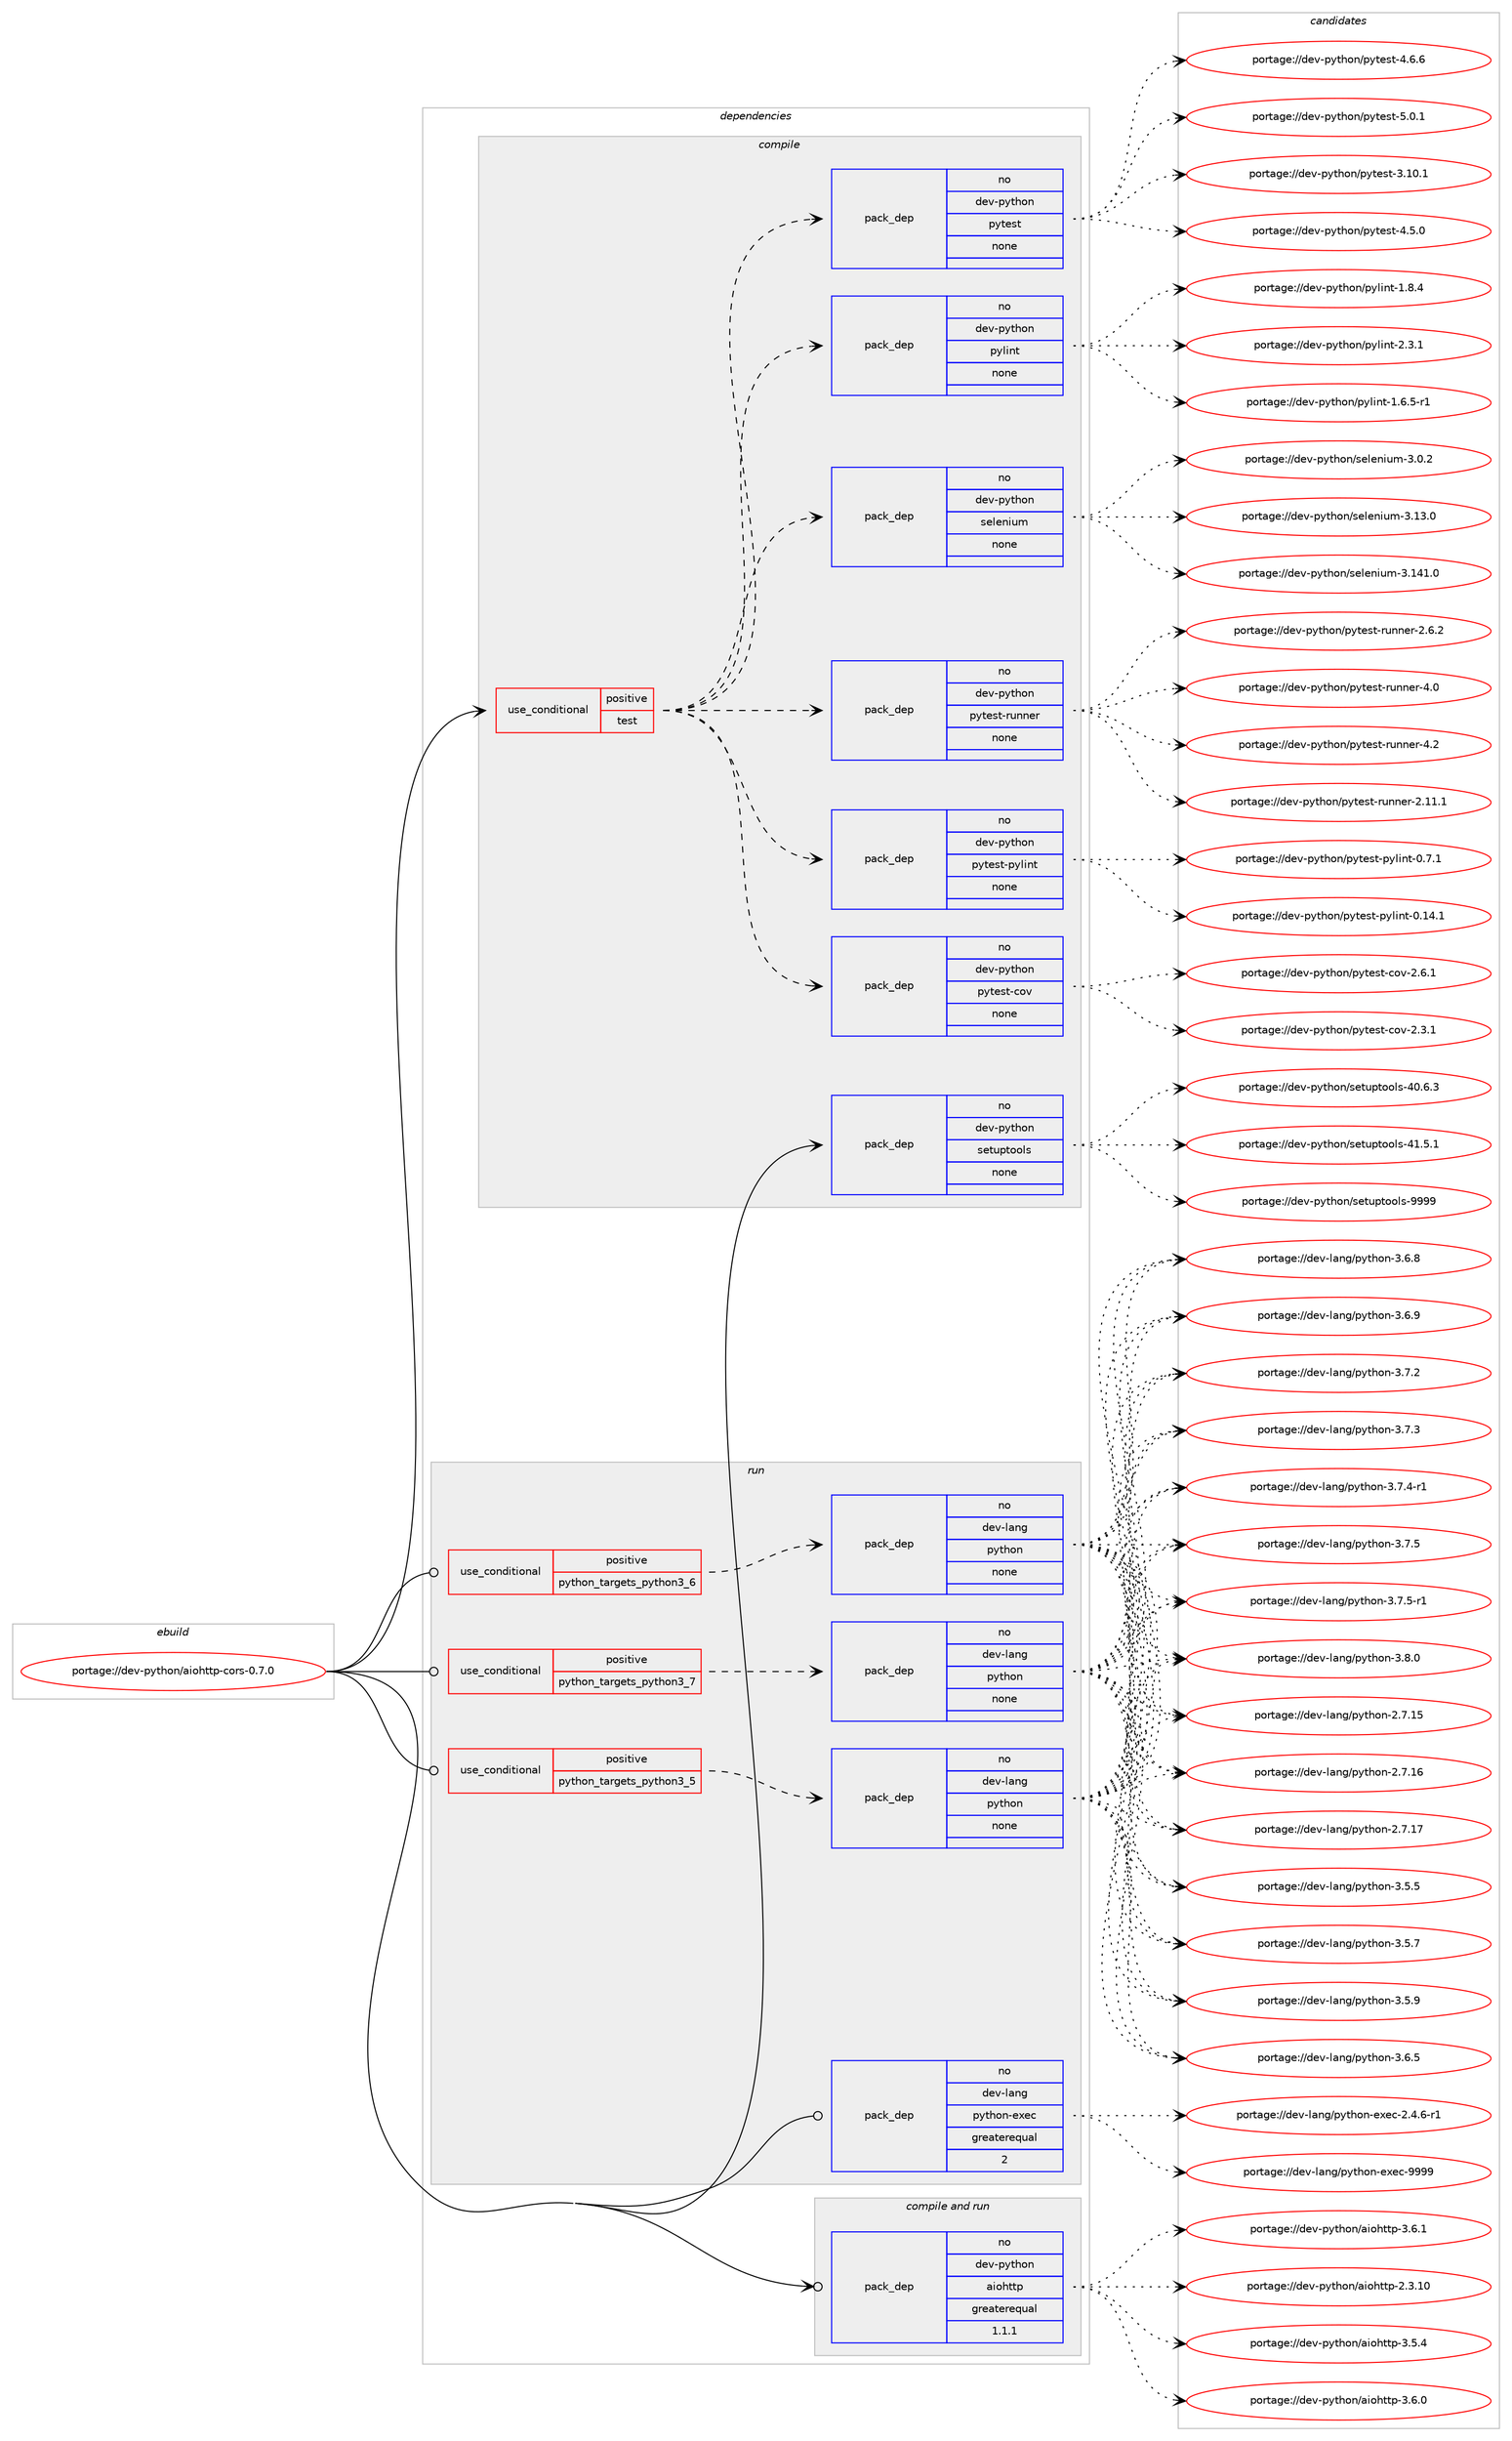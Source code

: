 digraph prolog {

# *************
# Graph options
# *************

newrank=true;
concentrate=true;
compound=true;
graph [rankdir=LR,fontname=Helvetica,fontsize=10,ranksep=1.5];#, ranksep=2.5, nodesep=0.2];
edge  [arrowhead=vee];
node  [fontname=Helvetica,fontsize=10];

# **********
# The ebuild
# **********

subgraph cluster_leftcol {
color=gray;
rank=same;
label=<<i>ebuild</i>>;
id [label="portage://dev-python/aiohttp-cors-0.7.0", color=red, width=4, href="../dev-python/aiohttp-cors-0.7.0.svg"];
}

# ****************
# The dependencies
# ****************

subgraph cluster_midcol {
color=gray;
label=<<i>dependencies</i>>;
subgraph cluster_compile {
fillcolor="#eeeeee";
style=filled;
label=<<i>compile</i>>;
subgraph cond25273 {
dependency128723 [label=<<TABLE BORDER="0" CELLBORDER="1" CELLSPACING="0" CELLPADDING="4"><TR><TD ROWSPAN="3" CELLPADDING="10">use_conditional</TD></TR><TR><TD>positive</TD></TR><TR><TD>test</TD></TR></TABLE>>, shape=none, color=red];
subgraph pack100145 {
dependency128724 [label=<<TABLE BORDER="0" CELLBORDER="1" CELLSPACING="0" CELLPADDING="4" WIDTH="220"><TR><TD ROWSPAN="6" CELLPADDING="30">pack_dep</TD></TR><TR><TD WIDTH="110">no</TD></TR><TR><TD>dev-python</TD></TR><TR><TD>pylint</TD></TR><TR><TD>none</TD></TR><TR><TD></TD></TR></TABLE>>, shape=none, color=blue];
}
dependency128723:e -> dependency128724:w [weight=20,style="dashed",arrowhead="vee"];
subgraph pack100146 {
dependency128725 [label=<<TABLE BORDER="0" CELLBORDER="1" CELLSPACING="0" CELLPADDING="4" WIDTH="220"><TR><TD ROWSPAN="6" CELLPADDING="30">pack_dep</TD></TR><TR><TD WIDTH="110">no</TD></TR><TR><TD>dev-python</TD></TR><TR><TD>pytest</TD></TR><TR><TD>none</TD></TR><TR><TD></TD></TR></TABLE>>, shape=none, color=blue];
}
dependency128723:e -> dependency128725:w [weight=20,style="dashed",arrowhead="vee"];
subgraph pack100147 {
dependency128726 [label=<<TABLE BORDER="0" CELLBORDER="1" CELLSPACING="0" CELLPADDING="4" WIDTH="220"><TR><TD ROWSPAN="6" CELLPADDING="30">pack_dep</TD></TR><TR><TD WIDTH="110">no</TD></TR><TR><TD>dev-python</TD></TR><TR><TD>pytest-cov</TD></TR><TR><TD>none</TD></TR><TR><TD></TD></TR></TABLE>>, shape=none, color=blue];
}
dependency128723:e -> dependency128726:w [weight=20,style="dashed",arrowhead="vee"];
subgraph pack100148 {
dependency128727 [label=<<TABLE BORDER="0" CELLBORDER="1" CELLSPACING="0" CELLPADDING="4" WIDTH="220"><TR><TD ROWSPAN="6" CELLPADDING="30">pack_dep</TD></TR><TR><TD WIDTH="110">no</TD></TR><TR><TD>dev-python</TD></TR><TR><TD>pytest-pylint</TD></TR><TR><TD>none</TD></TR><TR><TD></TD></TR></TABLE>>, shape=none, color=blue];
}
dependency128723:e -> dependency128727:w [weight=20,style="dashed",arrowhead="vee"];
subgraph pack100149 {
dependency128728 [label=<<TABLE BORDER="0" CELLBORDER="1" CELLSPACING="0" CELLPADDING="4" WIDTH="220"><TR><TD ROWSPAN="6" CELLPADDING="30">pack_dep</TD></TR><TR><TD WIDTH="110">no</TD></TR><TR><TD>dev-python</TD></TR><TR><TD>pytest-runner</TD></TR><TR><TD>none</TD></TR><TR><TD></TD></TR></TABLE>>, shape=none, color=blue];
}
dependency128723:e -> dependency128728:w [weight=20,style="dashed",arrowhead="vee"];
subgraph pack100150 {
dependency128729 [label=<<TABLE BORDER="0" CELLBORDER="1" CELLSPACING="0" CELLPADDING="4" WIDTH="220"><TR><TD ROWSPAN="6" CELLPADDING="30">pack_dep</TD></TR><TR><TD WIDTH="110">no</TD></TR><TR><TD>dev-python</TD></TR><TR><TD>selenium</TD></TR><TR><TD>none</TD></TR><TR><TD></TD></TR></TABLE>>, shape=none, color=blue];
}
dependency128723:e -> dependency128729:w [weight=20,style="dashed",arrowhead="vee"];
}
id:e -> dependency128723:w [weight=20,style="solid",arrowhead="vee"];
subgraph pack100151 {
dependency128730 [label=<<TABLE BORDER="0" CELLBORDER="1" CELLSPACING="0" CELLPADDING="4" WIDTH="220"><TR><TD ROWSPAN="6" CELLPADDING="30">pack_dep</TD></TR><TR><TD WIDTH="110">no</TD></TR><TR><TD>dev-python</TD></TR><TR><TD>setuptools</TD></TR><TR><TD>none</TD></TR><TR><TD></TD></TR></TABLE>>, shape=none, color=blue];
}
id:e -> dependency128730:w [weight=20,style="solid",arrowhead="vee"];
}
subgraph cluster_compileandrun {
fillcolor="#eeeeee";
style=filled;
label=<<i>compile and run</i>>;
subgraph pack100152 {
dependency128731 [label=<<TABLE BORDER="0" CELLBORDER="1" CELLSPACING="0" CELLPADDING="4" WIDTH="220"><TR><TD ROWSPAN="6" CELLPADDING="30">pack_dep</TD></TR><TR><TD WIDTH="110">no</TD></TR><TR><TD>dev-python</TD></TR><TR><TD>aiohttp</TD></TR><TR><TD>greaterequal</TD></TR><TR><TD>1.1.1</TD></TR></TABLE>>, shape=none, color=blue];
}
id:e -> dependency128731:w [weight=20,style="solid",arrowhead="odotvee"];
}
subgraph cluster_run {
fillcolor="#eeeeee";
style=filled;
label=<<i>run</i>>;
subgraph cond25274 {
dependency128732 [label=<<TABLE BORDER="0" CELLBORDER="1" CELLSPACING="0" CELLPADDING="4"><TR><TD ROWSPAN="3" CELLPADDING="10">use_conditional</TD></TR><TR><TD>positive</TD></TR><TR><TD>python_targets_python3_5</TD></TR></TABLE>>, shape=none, color=red];
subgraph pack100153 {
dependency128733 [label=<<TABLE BORDER="0" CELLBORDER="1" CELLSPACING="0" CELLPADDING="4" WIDTH="220"><TR><TD ROWSPAN="6" CELLPADDING="30">pack_dep</TD></TR><TR><TD WIDTH="110">no</TD></TR><TR><TD>dev-lang</TD></TR><TR><TD>python</TD></TR><TR><TD>none</TD></TR><TR><TD></TD></TR></TABLE>>, shape=none, color=blue];
}
dependency128732:e -> dependency128733:w [weight=20,style="dashed",arrowhead="vee"];
}
id:e -> dependency128732:w [weight=20,style="solid",arrowhead="odot"];
subgraph cond25275 {
dependency128734 [label=<<TABLE BORDER="0" CELLBORDER="1" CELLSPACING="0" CELLPADDING="4"><TR><TD ROWSPAN="3" CELLPADDING="10">use_conditional</TD></TR><TR><TD>positive</TD></TR><TR><TD>python_targets_python3_6</TD></TR></TABLE>>, shape=none, color=red];
subgraph pack100154 {
dependency128735 [label=<<TABLE BORDER="0" CELLBORDER="1" CELLSPACING="0" CELLPADDING="4" WIDTH="220"><TR><TD ROWSPAN="6" CELLPADDING="30">pack_dep</TD></TR><TR><TD WIDTH="110">no</TD></TR><TR><TD>dev-lang</TD></TR><TR><TD>python</TD></TR><TR><TD>none</TD></TR><TR><TD></TD></TR></TABLE>>, shape=none, color=blue];
}
dependency128734:e -> dependency128735:w [weight=20,style="dashed",arrowhead="vee"];
}
id:e -> dependency128734:w [weight=20,style="solid",arrowhead="odot"];
subgraph cond25276 {
dependency128736 [label=<<TABLE BORDER="0" CELLBORDER="1" CELLSPACING="0" CELLPADDING="4"><TR><TD ROWSPAN="3" CELLPADDING="10">use_conditional</TD></TR><TR><TD>positive</TD></TR><TR><TD>python_targets_python3_7</TD></TR></TABLE>>, shape=none, color=red];
subgraph pack100155 {
dependency128737 [label=<<TABLE BORDER="0" CELLBORDER="1" CELLSPACING="0" CELLPADDING="4" WIDTH="220"><TR><TD ROWSPAN="6" CELLPADDING="30">pack_dep</TD></TR><TR><TD WIDTH="110">no</TD></TR><TR><TD>dev-lang</TD></TR><TR><TD>python</TD></TR><TR><TD>none</TD></TR><TR><TD></TD></TR></TABLE>>, shape=none, color=blue];
}
dependency128736:e -> dependency128737:w [weight=20,style="dashed",arrowhead="vee"];
}
id:e -> dependency128736:w [weight=20,style="solid",arrowhead="odot"];
subgraph pack100156 {
dependency128738 [label=<<TABLE BORDER="0" CELLBORDER="1" CELLSPACING="0" CELLPADDING="4" WIDTH="220"><TR><TD ROWSPAN="6" CELLPADDING="30">pack_dep</TD></TR><TR><TD WIDTH="110">no</TD></TR><TR><TD>dev-lang</TD></TR><TR><TD>python-exec</TD></TR><TR><TD>greaterequal</TD></TR><TR><TD>2</TD></TR></TABLE>>, shape=none, color=blue];
}
id:e -> dependency128738:w [weight=20,style="solid",arrowhead="odot"];
}
}

# **************
# The candidates
# **************

subgraph cluster_choices {
rank=same;
color=gray;
label=<<i>candidates</i>>;

subgraph choice100145 {
color=black;
nodesep=1;
choiceportage10010111845112121116104111110471121211081051101164549465446534511449 [label="portage://dev-python/pylint-1.6.5-r1", color=red, width=4,href="../dev-python/pylint-1.6.5-r1.svg"];
choiceportage1001011184511212111610411111047112121108105110116454946564652 [label="portage://dev-python/pylint-1.8.4", color=red, width=4,href="../dev-python/pylint-1.8.4.svg"];
choiceportage1001011184511212111610411111047112121108105110116455046514649 [label="portage://dev-python/pylint-2.3.1", color=red, width=4,href="../dev-python/pylint-2.3.1.svg"];
dependency128724:e -> choiceportage10010111845112121116104111110471121211081051101164549465446534511449:w [style=dotted,weight="100"];
dependency128724:e -> choiceportage1001011184511212111610411111047112121108105110116454946564652:w [style=dotted,weight="100"];
dependency128724:e -> choiceportage1001011184511212111610411111047112121108105110116455046514649:w [style=dotted,weight="100"];
}
subgraph choice100146 {
color=black;
nodesep=1;
choiceportage100101118451121211161041111104711212111610111511645514649484649 [label="portage://dev-python/pytest-3.10.1", color=red, width=4,href="../dev-python/pytest-3.10.1.svg"];
choiceportage1001011184511212111610411111047112121116101115116455246534648 [label="portage://dev-python/pytest-4.5.0", color=red, width=4,href="../dev-python/pytest-4.5.0.svg"];
choiceportage1001011184511212111610411111047112121116101115116455246544654 [label="portage://dev-python/pytest-4.6.6", color=red, width=4,href="../dev-python/pytest-4.6.6.svg"];
choiceportage1001011184511212111610411111047112121116101115116455346484649 [label="portage://dev-python/pytest-5.0.1", color=red, width=4,href="../dev-python/pytest-5.0.1.svg"];
dependency128725:e -> choiceportage100101118451121211161041111104711212111610111511645514649484649:w [style=dotted,weight="100"];
dependency128725:e -> choiceportage1001011184511212111610411111047112121116101115116455246534648:w [style=dotted,weight="100"];
dependency128725:e -> choiceportage1001011184511212111610411111047112121116101115116455246544654:w [style=dotted,weight="100"];
dependency128725:e -> choiceportage1001011184511212111610411111047112121116101115116455346484649:w [style=dotted,weight="100"];
}
subgraph choice100147 {
color=black;
nodesep=1;
choiceportage10010111845112121116104111110471121211161011151164599111118455046514649 [label="portage://dev-python/pytest-cov-2.3.1", color=red, width=4,href="../dev-python/pytest-cov-2.3.1.svg"];
choiceportage10010111845112121116104111110471121211161011151164599111118455046544649 [label="portage://dev-python/pytest-cov-2.6.1", color=red, width=4,href="../dev-python/pytest-cov-2.6.1.svg"];
dependency128726:e -> choiceportage10010111845112121116104111110471121211161011151164599111118455046514649:w [style=dotted,weight="100"];
dependency128726:e -> choiceportage10010111845112121116104111110471121211161011151164599111118455046544649:w [style=dotted,weight="100"];
}
subgraph choice100148 {
color=black;
nodesep=1;
choiceportage10010111845112121116104111110471121211161011151164511212110810511011645484649524649 [label="portage://dev-python/pytest-pylint-0.14.1", color=red, width=4,href="../dev-python/pytest-pylint-0.14.1.svg"];
choiceportage100101118451121211161041111104711212111610111511645112121108105110116454846554649 [label="portage://dev-python/pytest-pylint-0.7.1", color=red, width=4,href="../dev-python/pytest-pylint-0.7.1.svg"];
dependency128727:e -> choiceportage10010111845112121116104111110471121211161011151164511212110810511011645484649524649:w [style=dotted,weight="100"];
dependency128727:e -> choiceportage100101118451121211161041111104711212111610111511645112121108105110116454846554649:w [style=dotted,weight="100"];
}
subgraph choice100149 {
color=black;
nodesep=1;
choiceportage10010111845112121116104111110471121211161011151164511411711011010111445504649494649 [label="portage://dev-python/pytest-runner-2.11.1", color=red, width=4,href="../dev-python/pytest-runner-2.11.1.svg"];
choiceportage100101118451121211161041111104711212111610111511645114117110110101114455046544650 [label="portage://dev-python/pytest-runner-2.6.2", color=red, width=4,href="../dev-python/pytest-runner-2.6.2.svg"];
choiceportage10010111845112121116104111110471121211161011151164511411711011010111445524648 [label="portage://dev-python/pytest-runner-4.0", color=red, width=4,href="../dev-python/pytest-runner-4.0.svg"];
choiceportage10010111845112121116104111110471121211161011151164511411711011010111445524650 [label="portage://dev-python/pytest-runner-4.2", color=red, width=4,href="../dev-python/pytest-runner-4.2.svg"];
dependency128728:e -> choiceportage10010111845112121116104111110471121211161011151164511411711011010111445504649494649:w [style=dotted,weight="100"];
dependency128728:e -> choiceportage100101118451121211161041111104711212111610111511645114117110110101114455046544650:w [style=dotted,weight="100"];
dependency128728:e -> choiceportage10010111845112121116104111110471121211161011151164511411711011010111445524648:w [style=dotted,weight="100"];
dependency128728:e -> choiceportage10010111845112121116104111110471121211161011151164511411711011010111445524650:w [style=dotted,weight="100"];
}
subgraph choice100150 {
color=black;
nodesep=1;
choiceportage1001011184511212111610411111047115101108101110105117109455146484650 [label="portage://dev-python/selenium-3.0.2", color=red, width=4,href="../dev-python/selenium-3.0.2.svg"];
choiceportage100101118451121211161041111104711510110810111010511710945514649514648 [label="portage://dev-python/selenium-3.13.0", color=red, width=4,href="../dev-python/selenium-3.13.0.svg"];
choiceportage10010111845112121116104111110471151011081011101051171094551464952494648 [label="portage://dev-python/selenium-3.141.0", color=red, width=4,href="../dev-python/selenium-3.141.0.svg"];
dependency128729:e -> choiceportage1001011184511212111610411111047115101108101110105117109455146484650:w [style=dotted,weight="100"];
dependency128729:e -> choiceportage100101118451121211161041111104711510110810111010511710945514649514648:w [style=dotted,weight="100"];
dependency128729:e -> choiceportage10010111845112121116104111110471151011081011101051171094551464952494648:w [style=dotted,weight="100"];
}
subgraph choice100151 {
color=black;
nodesep=1;
choiceportage100101118451121211161041111104711510111611711211611111110811545524846544651 [label="portage://dev-python/setuptools-40.6.3", color=red, width=4,href="../dev-python/setuptools-40.6.3.svg"];
choiceportage100101118451121211161041111104711510111611711211611111110811545524946534649 [label="portage://dev-python/setuptools-41.5.1", color=red, width=4,href="../dev-python/setuptools-41.5.1.svg"];
choiceportage10010111845112121116104111110471151011161171121161111111081154557575757 [label="portage://dev-python/setuptools-9999", color=red, width=4,href="../dev-python/setuptools-9999.svg"];
dependency128730:e -> choiceportage100101118451121211161041111104711510111611711211611111110811545524846544651:w [style=dotted,weight="100"];
dependency128730:e -> choiceportage100101118451121211161041111104711510111611711211611111110811545524946534649:w [style=dotted,weight="100"];
dependency128730:e -> choiceportage10010111845112121116104111110471151011161171121161111111081154557575757:w [style=dotted,weight="100"];
}
subgraph choice100152 {
color=black;
nodesep=1;
choiceportage10010111845112121116104111110479710511110411611611245504651464948 [label="portage://dev-python/aiohttp-2.3.10", color=red, width=4,href="../dev-python/aiohttp-2.3.10.svg"];
choiceportage100101118451121211161041111104797105111104116116112455146534652 [label="portage://dev-python/aiohttp-3.5.4", color=red, width=4,href="../dev-python/aiohttp-3.5.4.svg"];
choiceportage100101118451121211161041111104797105111104116116112455146544648 [label="portage://dev-python/aiohttp-3.6.0", color=red, width=4,href="../dev-python/aiohttp-3.6.0.svg"];
choiceportage100101118451121211161041111104797105111104116116112455146544649 [label="portage://dev-python/aiohttp-3.6.1", color=red, width=4,href="../dev-python/aiohttp-3.6.1.svg"];
dependency128731:e -> choiceportage10010111845112121116104111110479710511110411611611245504651464948:w [style=dotted,weight="100"];
dependency128731:e -> choiceportage100101118451121211161041111104797105111104116116112455146534652:w [style=dotted,weight="100"];
dependency128731:e -> choiceportage100101118451121211161041111104797105111104116116112455146544648:w [style=dotted,weight="100"];
dependency128731:e -> choiceportage100101118451121211161041111104797105111104116116112455146544649:w [style=dotted,weight="100"];
}
subgraph choice100153 {
color=black;
nodesep=1;
choiceportage10010111845108971101034711212111610411111045504655464953 [label="portage://dev-lang/python-2.7.15", color=red, width=4,href="../dev-lang/python-2.7.15.svg"];
choiceportage10010111845108971101034711212111610411111045504655464954 [label="portage://dev-lang/python-2.7.16", color=red, width=4,href="../dev-lang/python-2.7.16.svg"];
choiceportage10010111845108971101034711212111610411111045504655464955 [label="portage://dev-lang/python-2.7.17", color=red, width=4,href="../dev-lang/python-2.7.17.svg"];
choiceportage100101118451089711010347112121116104111110455146534653 [label="portage://dev-lang/python-3.5.5", color=red, width=4,href="../dev-lang/python-3.5.5.svg"];
choiceportage100101118451089711010347112121116104111110455146534655 [label="portage://dev-lang/python-3.5.7", color=red, width=4,href="../dev-lang/python-3.5.7.svg"];
choiceportage100101118451089711010347112121116104111110455146534657 [label="portage://dev-lang/python-3.5.9", color=red, width=4,href="../dev-lang/python-3.5.9.svg"];
choiceportage100101118451089711010347112121116104111110455146544653 [label="portage://dev-lang/python-3.6.5", color=red, width=4,href="../dev-lang/python-3.6.5.svg"];
choiceportage100101118451089711010347112121116104111110455146544656 [label="portage://dev-lang/python-3.6.8", color=red, width=4,href="../dev-lang/python-3.6.8.svg"];
choiceportage100101118451089711010347112121116104111110455146544657 [label="portage://dev-lang/python-3.6.9", color=red, width=4,href="../dev-lang/python-3.6.9.svg"];
choiceportage100101118451089711010347112121116104111110455146554650 [label="portage://dev-lang/python-3.7.2", color=red, width=4,href="../dev-lang/python-3.7.2.svg"];
choiceportage100101118451089711010347112121116104111110455146554651 [label="portage://dev-lang/python-3.7.3", color=red, width=4,href="../dev-lang/python-3.7.3.svg"];
choiceportage1001011184510897110103471121211161041111104551465546524511449 [label="portage://dev-lang/python-3.7.4-r1", color=red, width=4,href="../dev-lang/python-3.7.4-r1.svg"];
choiceportage100101118451089711010347112121116104111110455146554653 [label="portage://dev-lang/python-3.7.5", color=red, width=4,href="../dev-lang/python-3.7.5.svg"];
choiceportage1001011184510897110103471121211161041111104551465546534511449 [label="portage://dev-lang/python-3.7.5-r1", color=red, width=4,href="../dev-lang/python-3.7.5-r1.svg"];
choiceportage100101118451089711010347112121116104111110455146564648 [label="portage://dev-lang/python-3.8.0", color=red, width=4,href="../dev-lang/python-3.8.0.svg"];
dependency128733:e -> choiceportage10010111845108971101034711212111610411111045504655464953:w [style=dotted,weight="100"];
dependency128733:e -> choiceportage10010111845108971101034711212111610411111045504655464954:w [style=dotted,weight="100"];
dependency128733:e -> choiceportage10010111845108971101034711212111610411111045504655464955:w [style=dotted,weight="100"];
dependency128733:e -> choiceportage100101118451089711010347112121116104111110455146534653:w [style=dotted,weight="100"];
dependency128733:e -> choiceportage100101118451089711010347112121116104111110455146534655:w [style=dotted,weight="100"];
dependency128733:e -> choiceportage100101118451089711010347112121116104111110455146534657:w [style=dotted,weight="100"];
dependency128733:e -> choiceportage100101118451089711010347112121116104111110455146544653:w [style=dotted,weight="100"];
dependency128733:e -> choiceportage100101118451089711010347112121116104111110455146544656:w [style=dotted,weight="100"];
dependency128733:e -> choiceportage100101118451089711010347112121116104111110455146544657:w [style=dotted,weight="100"];
dependency128733:e -> choiceportage100101118451089711010347112121116104111110455146554650:w [style=dotted,weight="100"];
dependency128733:e -> choiceportage100101118451089711010347112121116104111110455146554651:w [style=dotted,weight="100"];
dependency128733:e -> choiceportage1001011184510897110103471121211161041111104551465546524511449:w [style=dotted,weight="100"];
dependency128733:e -> choiceportage100101118451089711010347112121116104111110455146554653:w [style=dotted,weight="100"];
dependency128733:e -> choiceportage1001011184510897110103471121211161041111104551465546534511449:w [style=dotted,weight="100"];
dependency128733:e -> choiceportage100101118451089711010347112121116104111110455146564648:w [style=dotted,weight="100"];
}
subgraph choice100154 {
color=black;
nodesep=1;
choiceportage10010111845108971101034711212111610411111045504655464953 [label="portage://dev-lang/python-2.7.15", color=red, width=4,href="../dev-lang/python-2.7.15.svg"];
choiceportage10010111845108971101034711212111610411111045504655464954 [label="portage://dev-lang/python-2.7.16", color=red, width=4,href="../dev-lang/python-2.7.16.svg"];
choiceportage10010111845108971101034711212111610411111045504655464955 [label="portage://dev-lang/python-2.7.17", color=red, width=4,href="../dev-lang/python-2.7.17.svg"];
choiceportage100101118451089711010347112121116104111110455146534653 [label="portage://dev-lang/python-3.5.5", color=red, width=4,href="../dev-lang/python-3.5.5.svg"];
choiceportage100101118451089711010347112121116104111110455146534655 [label="portage://dev-lang/python-3.5.7", color=red, width=4,href="../dev-lang/python-3.5.7.svg"];
choiceportage100101118451089711010347112121116104111110455146534657 [label="portage://dev-lang/python-3.5.9", color=red, width=4,href="../dev-lang/python-3.5.9.svg"];
choiceportage100101118451089711010347112121116104111110455146544653 [label="portage://dev-lang/python-3.6.5", color=red, width=4,href="../dev-lang/python-3.6.5.svg"];
choiceportage100101118451089711010347112121116104111110455146544656 [label="portage://dev-lang/python-3.6.8", color=red, width=4,href="../dev-lang/python-3.6.8.svg"];
choiceportage100101118451089711010347112121116104111110455146544657 [label="portage://dev-lang/python-3.6.9", color=red, width=4,href="../dev-lang/python-3.6.9.svg"];
choiceportage100101118451089711010347112121116104111110455146554650 [label="portage://dev-lang/python-3.7.2", color=red, width=4,href="../dev-lang/python-3.7.2.svg"];
choiceportage100101118451089711010347112121116104111110455146554651 [label="portage://dev-lang/python-3.7.3", color=red, width=4,href="../dev-lang/python-3.7.3.svg"];
choiceportage1001011184510897110103471121211161041111104551465546524511449 [label="portage://dev-lang/python-3.7.4-r1", color=red, width=4,href="../dev-lang/python-3.7.4-r1.svg"];
choiceportage100101118451089711010347112121116104111110455146554653 [label="portage://dev-lang/python-3.7.5", color=red, width=4,href="../dev-lang/python-3.7.5.svg"];
choiceportage1001011184510897110103471121211161041111104551465546534511449 [label="portage://dev-lang/python-3.7.5-r1", color=red, width=4,href="../dev-lang/python-3.7.5-r1.svg"];
choiceportage100101118451089711010347112121116104111110455146564648 [label="portage://dev-lang/python-3.8.0", color=red, width=4,href="../dev-lang/python-3.8.0.svg"];
dependency128735:e -> choiceportage10010111845108971101034711212111610411111045504655464953:w [style=dotted,weight="100"];
dependency128735:e -> choiceportage10010111845108971101034711212111610411111045504655464954:w [style=dotted,weight="100"];
dependency128735:e -> choiceportage10010111845108971101034711212111610411111045504655464955:w [style=dotted,weight="100"];
dependency128735:e -> choiceportage100101118451089711010347112121116104111110455146534653:w [style=dotted,weight="100"];
dependency128735:e -> choiceportage100101118451089711010347112121116104111110455146534655:w [style=dotted,weight="100"];
dependency128735:e -> choiceportage100101118451089711010347112121116104111110455146534657:w [style=dotted,weight="100"];
dependency128735:e -> choiceportage100101118451089711010347112121116104111110455146544653:w [style=dotted,weight="100"];
dependency128735:e -> choiceportage100101118451089711010347112121116104111110455146544656:w [style=dotted,weight="100"];
dependency128735:e -> choiceportage100101118451089711010347112121116104111110455146544657:w [style=dotted,weight="100"];
dependency128735:e -> choiceportage100101118451089711010347112121116104111110455146554650:w [style=dotted,weight="100"];
dependency128735:e -> choiceportage100101118451089711010347112121116104111110455146554651:w [style=dotted,weight="100"];
dependency128735:e -> choiceportage1001011184510897110103471121211161041111104551465546524511449:w [style=dotted,weight="100"];
dependency128735:e -> choiceportage100101118451089711010347112121116104111110455146554653:w [style=dotted,weight="100"];
dependency128735:e -> choiceportage1001011184510897110103471121211161041111104551465546534511449:w [style=dotted,weight="100"];
dependency128735:e -> choiceportage100101118451089711010347112121116104111110455146564648:w [style=dotted,weight="100"];
}
subgraph choice100155 {
color=black;
nodesep=1;
choiceportage10010111845108971101034711212111610411111045504655464953 [label="portage://dev-lang/python-2.7.15", color=red, width=4,href="../dev-lang/python-2.7.15.svg"];
choiceportage10010111845108971101034711212111610411111045504655464954 [label="portage://dev-lang/python-2.7.16", color=red, width=4,href="../dev-lang/python-2.7.16.svg"];
choiceportage10010111845108971101034711212111610411111045504655464955 [label="portage://dev-lang/python-2.7.17", color=red, width=4,href="../dev-lang/python-2.7.17.svg"];
choiceportage100101118451089711010347112121116104111110455146534653 [label="portage://dev-lang/python-3.5.5", color=red, width=4,href="../dev-lang/python-3.5.5.svg"];
choiceportage100101118451089711010347112121116104111110455146534655 [label="portage://dev-lang/python-3.5.7", color=red, width=4,href="../dev-lang/python-3.5.7.svg"];
choiceportage100101118451089711010347112121116104111110455146534657 [label="portage://dev-lang/python-3.5.9", color=red, width=4,href="../dev-lang/python-3.5.9.svg"];
choiceportage100101118451089711010347112121116104111110455146544653 [label="portage://dev-lang/python-3.6.5", color=red, width=4,href="../dev-lang/python-3.6.5.svg"];
choiceportage100101118451089711010347112121116104111110455146544656 [label="portage://dev-lang/python-3.6.8", color=red, width=4,href="../dev-lang/python-3.6.8.svg"];
choiceportage100101118451089711010347112121116104111110455146544657 [label="portage://dev-lang/python-3.6.9", color=red, width=4,href="../dev-lang/python-3.6.9.svg"];
choiceportage100101118451089711010347112121116104111110455146554650 [label="portage://dev-lang/python-3.7.2", color=red, width=4,href="../dev-lang/python-3.7.2.svg"];
choiceportage100101118451089711010347112121116104111110455146554651 [label="portage://dev-lang/python-3.7.3", color=red, width=4,href="../dev-lang/python-3.7.3.svg"];
choiceportage1001011184510897110103471121211161041111104551465546524511449 [label="portage://dev-lang/python-3.7.4-r1", color=red, width=4,href="../dev-lang/python-3.7.4-r1.svg"];
choiceportage100101118451089711010347112121116104111110455146554653 [label="portage://dev-lang/python-3.7.5", color=red, width=4,href="../dev-lang/python-3.7.5.svg"];
choiceportage1001011184510897110103471121211161041111104551465546534511449 [label="portage://dev-lang/python-3.7.5-r1", color=red, width=4,href="../dev-lang/python-3.7.5-r1.svg"];
choiceportage100101118451089711010347112121116104111110455146564648 [label="portage://dev-lang/python-3.8.0", color=red, width=4,href="../dev-lang/python-3.8.0.svg"];
dependency128737:e -> choiceportage10010111845108971101034711212111610411111045504655464953:w [style=dotted,weight="100"];
dependency128737:e -> choiceportage10010111845108971101034711212111610411111045504655464954:w [style=dotted,weight="100"];
dependency128737:e -> choiceportage10010111845108971101034711212111610411111045504655464955:w [style=dotted,weight="100"];
dependency128737:e -> choiceportage100101118451089711010347112121116104111110455146534653:w [style=dotted,weight="100"];
dependency128737:e -> choiceportage100101118451089711010347112121116104111110455146534655:w [style=dotted,weight="100"];
dependency128737:e -> choiceportage100101118451089711010347112121116104111110455146534657:w [style=dotted,weight="100"];
dependency128737:e -> choiceportage100101118451089711010347112121116104111110455146544653:w [style=dotted,weight="100"];
dependency128737:e -> choiceportage100101118451089711010347112121116104111110455146544656:w [style=dotted,weight="100"];
dependency128737:e -> choiceportage100101118451089711010347112121116104111110455146544657:w [style=dotted,weight="100"];
dependency128737:e -> choiceportage100101118451089711010347112121116104111110455146554650:w [style=dotted,weight="100"];
dependency128737:e -> choiceportage100101118451089711010347112121116104111110455146554651:w [style=dotted,weight="100"];
dependency128737:e -> choiceportage1001011184510897110103471121211161041111104551465546524511449:w [style=dotted,weight="100"];
dependency128737:e -> choiceportage100101118451089711010347112121116104111110455146554653:w [style=dotted,weight="100"];
dependency128737:e -> choiceportage1001011184510897110103471121211161041111104551465546534511449:w [style=dotted,weight="100"];
dependency128737:e -> choiceportage100101118451089711010347112121116104111110455146564648:w [style=dotted,weight="100"];
}
subgraph choice100156 {
color=black;
nodesep=1;
choiceportage10010111845108971101034711212111610411111045101120101994550465246544511449 [label="portage://dev-lang/python-exec-2.4.6-r1", color=red, width=4,href="../dev-lang/python-exec-2.4.6-r1.svg"];
choiceportage10010111845108971101034711212111610411111045101120101994557575757 [label="portage://dev-lang/python-exec-9999", color=red, width=4,href="../dev-lang/python-exec-9999.svg"];
dependency128738:e -> choiceportage10010111845108971101034711212111610411111045101120101994550465246544511449:w [style=dotted,weight="100"];
dependency128738:e -> choiceportage10010111845108971101034711212111610411111045101120101994557575757:w [style=dotted,weight="100"];
}
}

}
